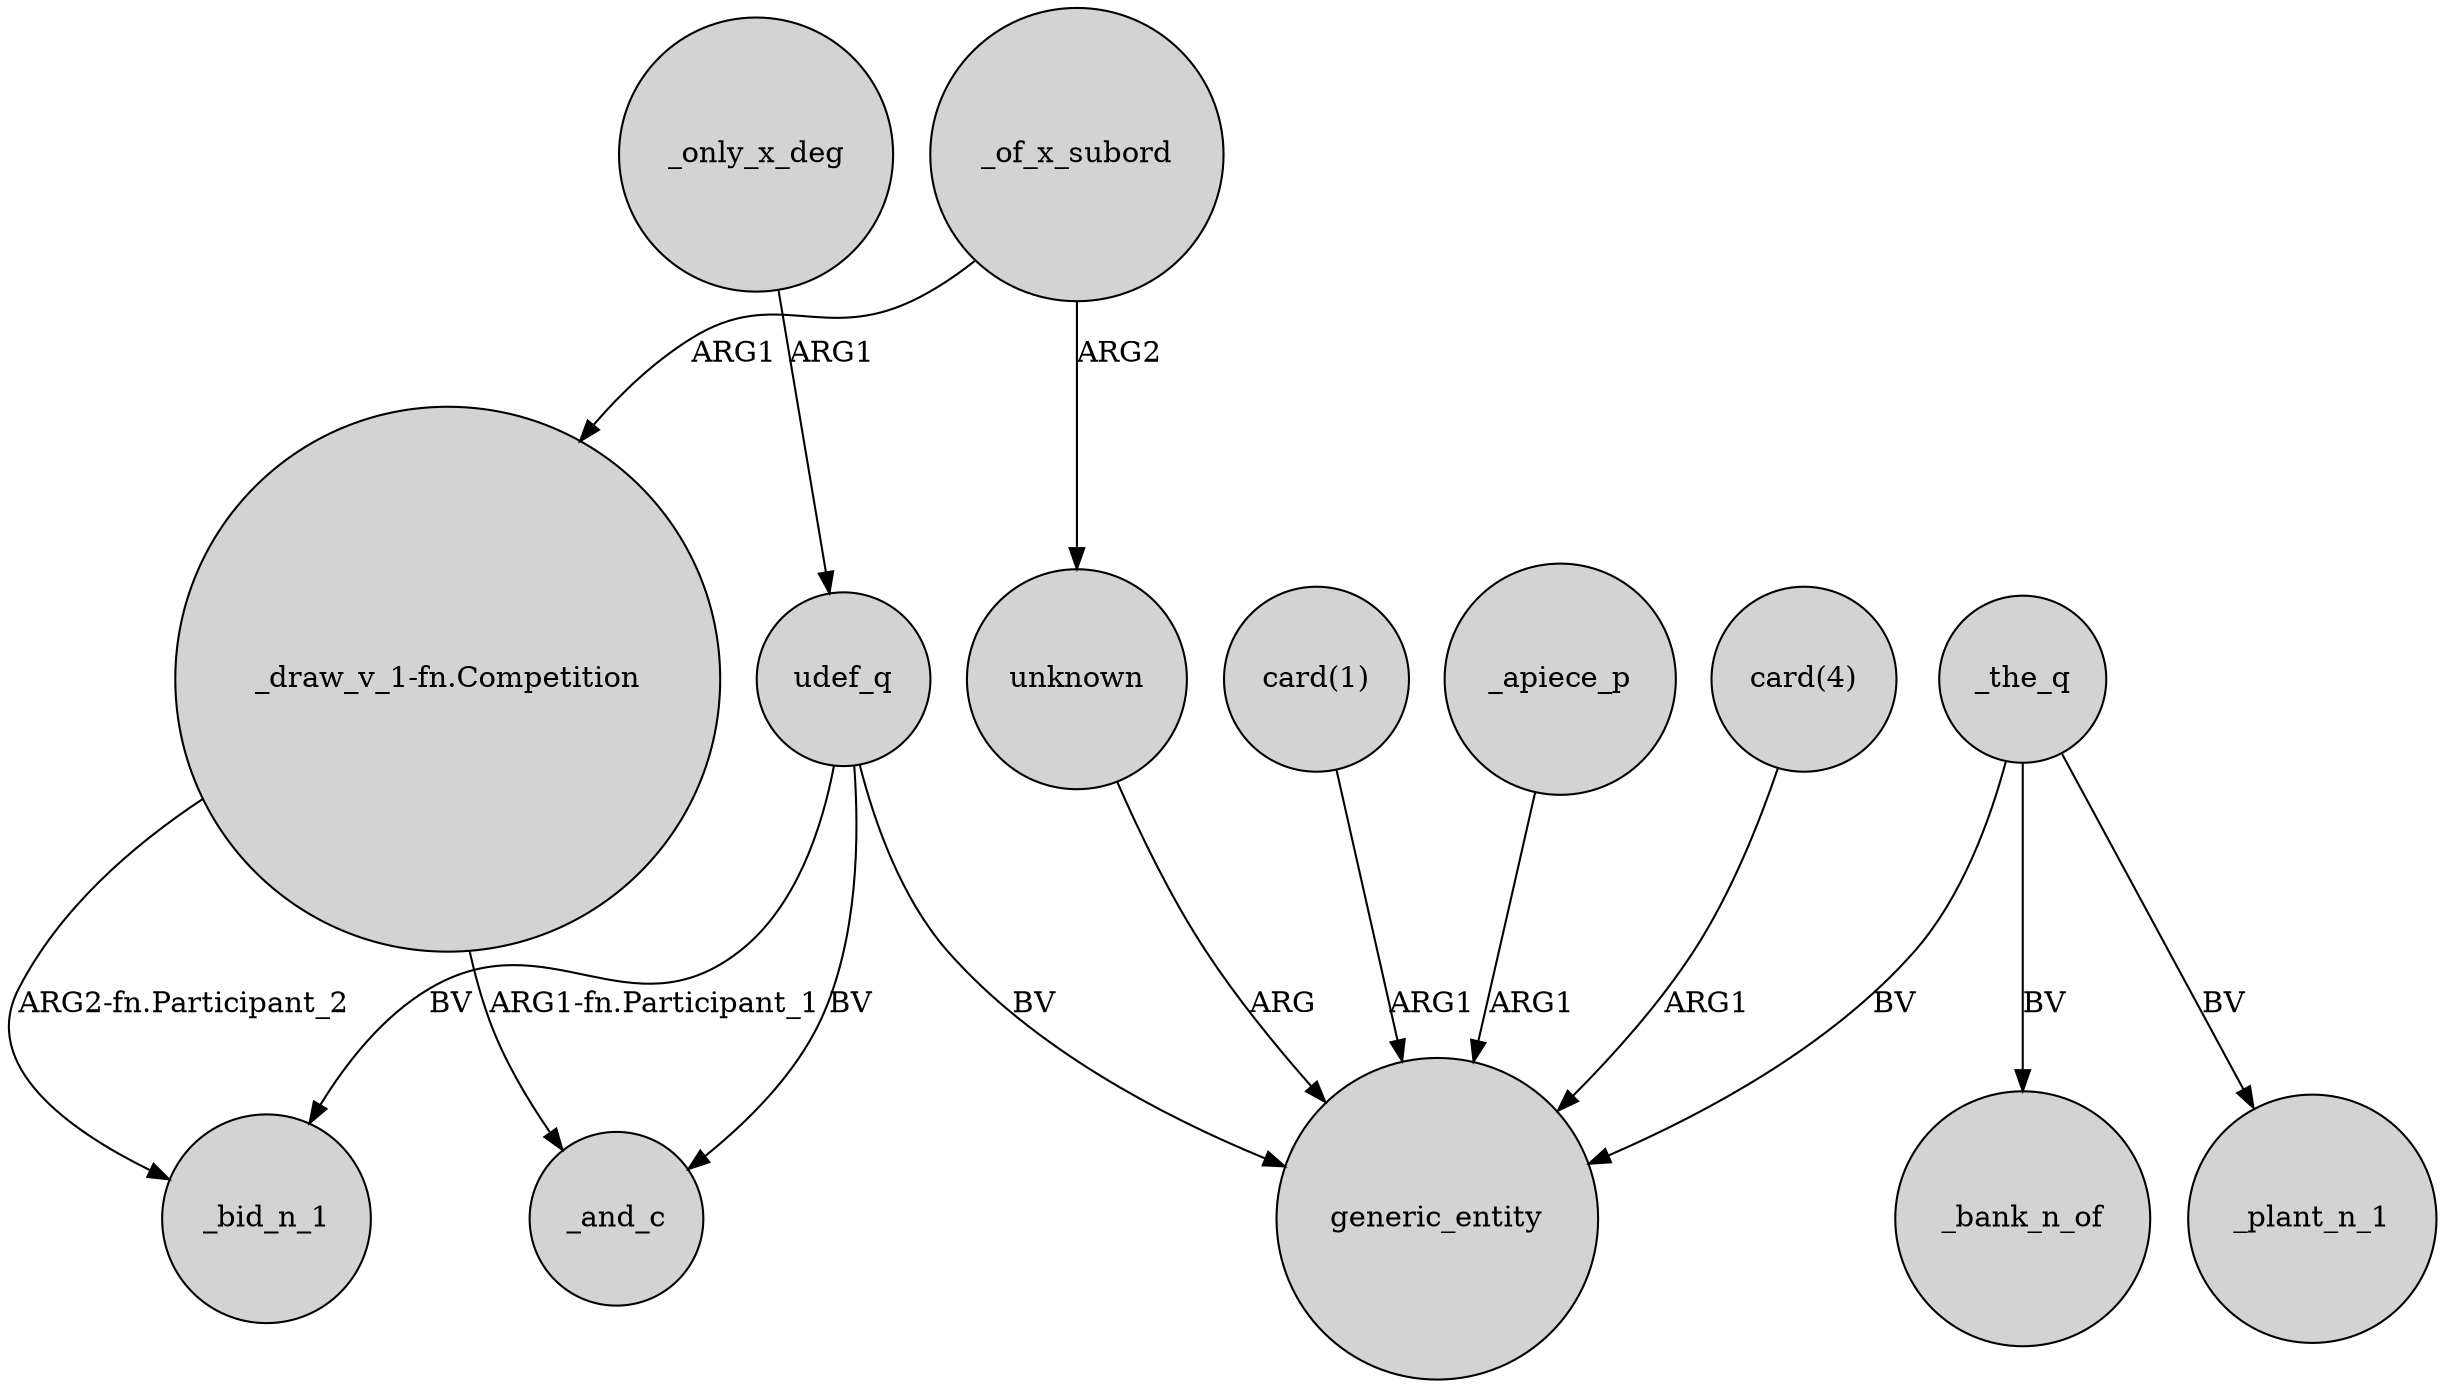 digraph {
	node [shape=circle style=filled]
	"_draw_v_1-fn.Competition" -> _and_c [label="ARG1-fn.Participant_1"]
	"card(1)" -> generic_entity [label=ARG1]
	_of_x_subord -> "_draw_v_1-fn.Competition" [label=ARG1]
	_only_x_deg -> udef_q [label=ARG1]
	udef_q -> _and_c [label=BV]
	_the_q -> _bank_n_of [label=BV]
	unknown -> generic_entity [label=ARG]
	_apiece_p -> generic_entity [label=ARG1]
	_the_q -> generic_entity [label=BV]
	udef_q -> generic_entity [label=BV]
	"card(4)" -> generic_entity [label=ARG1]
	udef_q -> _bid_n_1 [label=BV]
	_of_x_subord -> unknown [label=ARG2]
	"_draw_v_1-fn.Competition" -> _bid_n_1 [label="ARG2-fn.Participant_2"]
	_the_q -> _plant_n_1 [label=BV]
}
